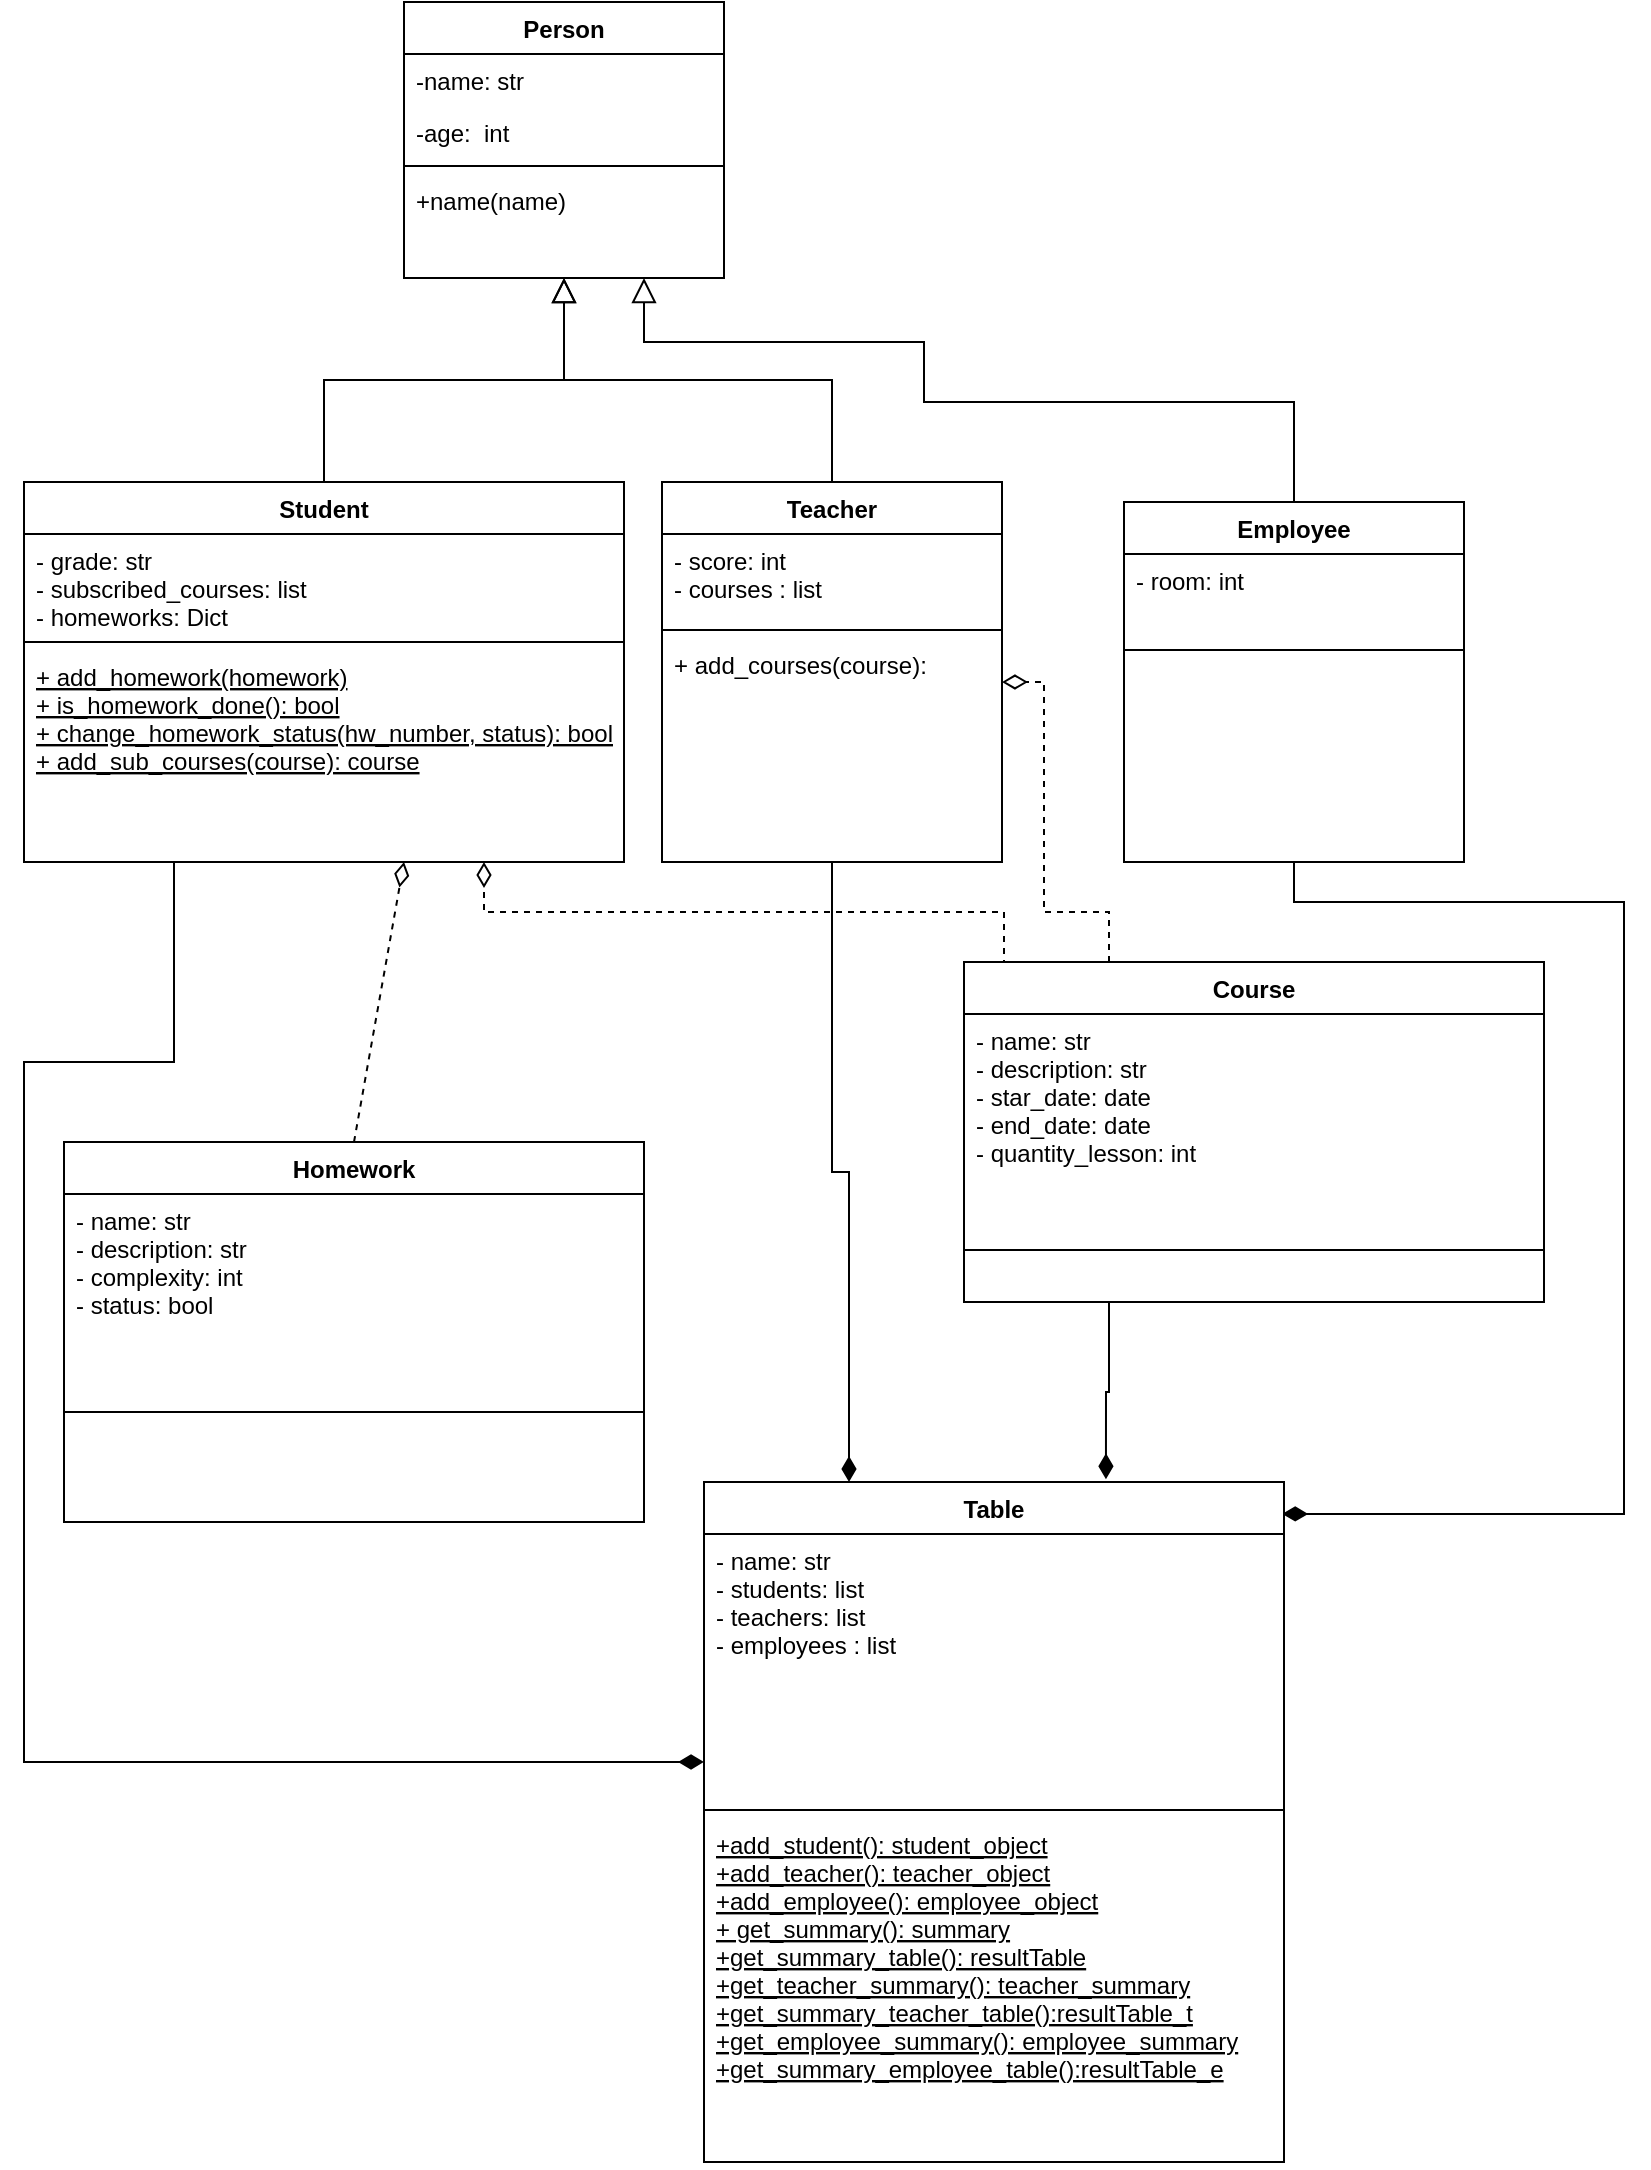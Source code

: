 <mxfile version="15.8.6"><diagram id="C5RBs43oDa-KdzZeNtuy" name="Page-1"><mxGraphModel dx="2246" dy="1224" grid="1" gridSize="10" guides="1" tooltips="1" connect="1" arrows="1" fold="1" page="1" pageScale="1" pageWidth="827" pageHeight="1169" math="0" shadow="0"><root><mxCell id="WIyWlLk6GJQsqaUBKTNV-0"/><mxCell id="WIyWlLk6GJQsqaUBKTNV-1" parent="WIyWlLk6GJQsqaUBKTNV-0"/><mxCell id="zkfFHV4jXpPFQw0GAbJ--0" value="Person" style="swimlane;fontStyle=1;align=center;verticalAlign=top;childLayout=stackLayout;horizontal=1;startSize=26;horizontalStack=0;resizeParent=1;resizeLast=0;collapsible=1;marginBottom=0;rounded=0;shadow=0;strokeWidth=1;" parent="WIyWlLk6GJQsqaUBKTNV-1" vertex="1"><mxGeometry x="200" y="30" width="160" height="138" as="geometry"><mxRectangle x="230" y="140" width="160" height="26" as="alternateBounds"/></mxGeometry></mxCell><mxCell id="zkfFHV4jXpPFQw0GAbJ--1" value="-name: str" style="text;align=left;verticalAlign=top;spacingLeft=4;spacingRight=4;overflow=hidden;rotatable=0;points=[[0,0.5],[1,0.5]];portConstraint=eastwest;" parent="zkfFHV4jXpPFQw0GAbJ--0" vertex="1"><mxGeometry y="26" width="160" height="26" as="geometry"/></mxCell><mxCell id="zkfFHV4jXpPFQw0GAbJ--2" value="-age:  int" style="text;align=left;verticalAlign=top;spacingLeft=4;spacingRight=4;overflow=hidden;rotatable=0;points=[[0,0.5],[1,0.5]];portConstraint=eastwest;rounded=0;shadow=0;html=0;" parent="zkfFHV4jXpPFQw0GAbJ--0" vertex="1"><mxGeometry y="52" width="160" height="26" as="geometry"/></mxCell><mxCell id="zkfFHV4jXpPFQw0GAbJ--4" value="" style="line;html=1;strokeWidth=1;align=left;verticalAlign=middle;spacingTop=-1;spacingLeft=3;spacingRight=3;rotatable=0;labelPosition=right;points=[];portConstraint=eastwest;" parent="zkfFHV4jXpPFQw0GAbJ--0" vertex="1"><mxGeometry y="78" width="160" height="8" as="geometry"/></mxCell><mxCell id="zkfFHV4jXpPFQw0GAbJ--5" value="+name(name)" style="text;align=left;verticalAlign=top;spacingLeft=4;spacingRight=4;overflow=hidden;rotatable=0;points=[[0,0.5],[1,0.5]];portConstraint=eastwest;" parent="zkfFHV4jXpPFQw0GAbJ--0" vertex="1"><mxGeometry y="86" width="160" height="26" as="geometry"/></mxCell><mxCell id="a3vOblxGdlT3QhPvkbDZ-29" style="edgeStyle=orthogonalEdgeStyle;rounded=0;orthogonalLoop=1;jettySize=auto;html=1;exitX=0.25;exitY=1;exitDx=0;exitDy=0;endArrow=diamondThin;endFill=1;startSize=6;endSize=10;strokeWidth=1;" edge="1" parent="WIyWlLk6GJQsqaUBKTNV-1" source="zkfFHV4jXpPFQw0GAbJ--6" target="a3vOblxGdlT3QhPvkbDZ-17"><mxGeometry relative="1" as="geometry"><Array as="points"><mxPoint x="85" y="560"/><mxPoint x="10" y="560"/><mxPoint x="10" y="910"/></Array></mxGeometry></mxCell><mxCell id="zkfFHV4jXpPFQw0GAbJ--6" value="Student" style="swimlane;fontStyle=1;align=center;verticalAlign=top;childLayout=stackLayout;horizontal=1;startSize=26;horizontalStack=0;resizeParent=1;resizeLast=0;collapsible=1;marginBottom=0;rounded=0;shadow=0;strokeWidth=1;labelBackgroundColor=none;" parent="WIyWlLk6GJQsqaUBKTNV-1" vertex="1"><mxGeometry x="10" y="270" width="300" height="190" as="geometry"><mxRectangle x="130" y="380" width="160" height="26" as="alternateBounds"/></mxGeometry></mxCell><mxCell id="zkfFHV4jXpPFQw0GAbJ--8" value="- grade: str&#10;- subscribed_courses: list&#10;- homeworks: Dict" style="text;align=left;verticalAlign=top;spacingLeft=4;spacingRight=4;overflow=hidden;rotatable=0;points=[[0,0.5],[1,0.5]];portConstraint=eastwest;rounded=0;shadow=0;html=0;" parent="zkfFHV4jXpPFQw0GAbJ--6" vertex="1"><mxGeometry y="26" width="300" height="50" as="geometry"/></mxCell><mxCell id="zkfFHV4jXpPFQw0GAbJ--9" value="" style="line;html=1;strokeWidth=1;align=left;verticalAlign=middle;spacingTop=-1;spacingLeft=3;spacingRight=3;rotatable=0;labelPosition=right;points=[];portConstraint=eastwest;" parent="zkfFHV4jXpPFQw0GAbJ--6" vertex="1"><mxGeometry y="76" width="300" height="8" as="geometry"/></mxCell><mxCell id="zkfFHV4jXpPFQw0GAbJ--10" value="+ add_homework(homework)&#10;+ is_homework_done(): bool&#10;+ change_homework_status(hw_number, status): bool&#10;+ add_sub_courses(course): course&#10;&#10;&#10;&#10;" style="text;align=left;verticalAlign=top;spacingLeft=4;spacingRight=4;overflow=hidden;rotatable=0;points=[[0,0.5],[1,0.5]];portConstraint=eastwest;fontStyle=4" parent="zkfFHV4jXpPFQw0GAbJ--6" vertex="1"><mxGeometry y="84" width="300" height="86" as="geometry"/></mxCell><mxCell id="zkfFHV4jXpPFQw0GAbJ--12" value="" style="endArrow=block;endSize=10;endFill=0;shadow=0;strokeWidth=1;rounded=0;edgeStyle=elbowEdgeStyle;elbow=vertical;" parent="WIyWlLk6GJQsqaUBKTNV-1" source="zkfFHV4jXpPFQw0GAbJ--6" target="zkfFHV4jXpPFQw0GAbJ--0" edge="1"><mxGeometry width="160" relative="1" as="geometry"><mxPoint x="200" y="203" as="sourcePoint"/><mxPoint x="200" y="203" as="targetPoint"/></mxGeometry></mxCell><mxCell id="a3vOblxGdlT3QhPvkbDZ-30" style="edgeStyle=orthogonalEdgeStyle;rounded=0;orthogonalLoop=1;jettySize=auto;html=1;exitX=0.5;exitY=1;exitDx=0;exitDy=0;entryX=0.25;entryY=0;entryDx=0;entryDy=0;endArrow=diamondThin;endFill=1;startSize=6;endSize=10;strokeWidth=1;" edge="1" parent="WIyWlLk6GJQsqaUBKTNV-1" source="zkfFHV4jXpPFQw0GAbJ--13" target="a3vOblxGdlT3QhPvkbDZ-17"><mxGeometry relative="1" as="geometry"/></mxCell><mxCell id="zkfFHV4jXpPFQw0GAbJ--13" value="Teacher" style="swimlane;fontStyle=1;align=center;verticalAlign=top;childLayout=stackLayout;horizontal=1;startSize=26;horizontalStack=0;resizeParent=1;resizeLast=0;collapsible=1;marginBottom=0;rounded=0;shadow=0;strokeWidth=1;" parent="WIyWlLk6GJQsqaUBKTNV-1" vertex="1"><mxGeometry x="329" y="270" width="170" height="190" as="geometry"><mxRectangle x="340" y="380" width="170" height="26" as="alternateBounds"/></mxGeometry></mxCell><mxCell id="zkfFHV4jXpPFQw0GAbJ--14" value="- score: int&#10;- courses : list" style="text;align=left;verticalAlign=top;spacingLeft=4;spacingRight=4;overflow=hidden;rotatable=0;points=[[0,0.5],[1,0.5]];portConstraint=eastwest;" parent="zkfFHV4jXpPFQw0GAbJ--13" vertex="1"><mxGeometry y="26" width="170" height="44" as="geometry"/></mxCell><mxCell id="zkfFHV4jXpPFQw0GAbJ--15" value="" style="line;html=1;strokeWidth=1;align=left;verticalAlign=middle;spacingTop=-1;spacingLeft=3;spacingRight=3;rotatable=0;labelPosition=right;points=[];portConstraint=eastwest;" parent="zkfFHV4jXpPFQw0GAbJ--13" vertex="1"><mxGeometry y="70" width="170" height="8" as="geometry"/></mxCell><mxCell id="a3vOblxGdlT3QhPvkbDZ-2" value="+ add_courses(course):" style="text;align=left;verticalAlign=top;spacingLeft=4;spacingRight=4;overflow=hidden;rotatable=0;points=[[0,0.5],[1,0.5]];portConstraint=eastwest;" vertex="1" parent="zkfFHV4jXpPFQw0GAbJ--13"><mxGeometry y="78" width="170" height="42" as="geometry"/></mxCell><mxCell id="zkfFHV4jXpPFQw0GAbJ--16" value="" style="endArrow=block;endSize=10;endFill=0;shadow=0;strokeWidth=1;rounded=0;edgeStyle=elbowEdgeStyle;elbow=vertical;" parent="WIyWlLk6GJQsqaUBKTNV-1" source="zkfFHV4jXpPFQw0GAbJ--13" target="zkfFHV4jXpPFQw0GAbJ--0" edge="1"><mxGeometry width="160" relative="1" as="geometry"><mxPoint x="210" y="373" as="sourcePoint"/><mxPoint x="310" y="271" as="targetPoint"/></mxGeometry></mxCell><mxCell id="a3vOblxGdlT3QhPvkbDZ-8" value="" style="edgeStyle=orthogonalEdgeStyle;rounded=0;orthogonalLoop=1;jettySize=auto;html=1;endArrow=block;endFill=0;startSize=6;strokeWidth=1;endSize=10;entryX=0.75;entryY=1;entryDx=0;entryDy=0;" edge="1" parent="WIyWlLk6GJQsqaUBKTNV-1" source="a3vOblxGdlT3QhPvkbDZ-3" target="zkfFHV4jXpPFQw0GAbJ--0"><mxGeometry relative="1" as="geometry"><mxPoint x="320" y="260" as="targetPoint"/><Array as="points"><mxPoint x="460" y="230"/><mxPoint x="460" y="200"/><mxPoint x="320" y="200"/></Array></mxGeometry></mxCell><mxCell id="a3vOblxGdlT3QhPvkbDZ-31" style="edgeStyle=orthogonalEdgeStyle;rounded=0;orthogonalLoop=1;jettySize=auto;html=1;entryX=0.997;entryY=0.047;entryDx=0;entryDy=0;entryPerimeter=0;endArrow=diamondThin;endFill=1;startSize=6;endSize=10;strokeWidth=1;" edge="1" parent="WIyWlLk6GJQsqaUBKTNV-1" target="a3vOblxGdlT3QhPvkbDZ-17"><mxGeometry relative="1" as="geometry"><mxPoint x="645" y="460" as="sourcePoint"/><Array as="points"><mxPoint x="645" y="480"/><mxPoint x="810" y="480"/><mxPoint x="810" y="786"/></Array></mxGeometry></mxCell><mxCell id="a3vOblxGdlT3QhPvkbDZ-3" value="Employee" style="swimlane;fontStyle=1;align=center;verticalAlign=top;childLayout=stackLayout;horizontal=1;startSize=26;horizontalStack=0;resizeParent=1;resizeLast=0;collapsible=1;marginBottom=0;rounded=0;shadow=0;strokeWidth=1;" vertex="1" parent="WIyWlLk6GJQsqaUBKTNV-1"><mxGeometry x="560" y="280" width="170" height="180" as="geometry"><mxRectangle x="540" y="360" width="170" height="26" as="alternateBounds"/></mxGeometry></mxCell><mxCell id="a3vOblxGdlT3QhPvkbDZ-4" value="- room: int" style="text;align=left;verticalAlign=top;spacingLeft=4;spacingRight=4;overflow=hidden;rotatable=0;points=[[0,0.5],[1,0.5]];portConstraint=eastwest;" vertex="1" parent="a3vOblxGdlT3QhPvkbDZ-3"><mxGeometry y="26" width="170" height="44" as="geometry"/></mxCell><mxCell id="a3vOblxGdlT3QhPvkbDZ-5" value="" style="line;html=1;strokeWidth=1;align=left;verticalAlign=middle;spacingTop=-1;spacingLeft=3;spacingRight=3;rotatable=0;labelPosition=right;points=[];portConstraint=eastwest;" vertex="1" parent="a3vOblxGdlT3QhPvkbDZ-3"><mxGeometry y="70" width="170" height="8" as="geometry"/></mxCell><mxCell id="a3vOblxGdlT3QhPvkbDZ-9" value="Homework" style="swimlane;fontStyle=1;align=center;verticalAlign=top;childLayout=stackLayout;horizontal=1;startSize=26;horizontalStack=0;resizeParent=1;resizeLast=0;collapsible=1;marginBottom=0;rounded=0;shadow=0;strokeWidth=1;labelBackgroundColor=none;" vertex="1" parent="WIyWlLk6GJQsqaUBKTNV-1"><mxGeometry x="30" y="600" width="290" height="190" as="geometry"><mxRectangle x="130" y="380" width="160" height="26" as="alternateBounds"/></mxGeometry></mxCell><mxCell id="a3vOblxGdlT3QhPvkbDZ-21" value="- name: str&#10;- description: str&#10;- complexity: int&#10;- status: bool" style="text;align=left;verticalAlign=top;spacingLeft=4;spacingRight=4;overflow=hidden;rotatable=0;points=[[0,0.5],[1,0.5]];portConstraint=eastwest;rounded=0;shadow=0;html=0;" vertex="1" parent="a3vOblxGdlT3QhPvkbDZ-9"><mxGeometry y="26" width="290" height="84" as="geometry"/></mxCell><mxCell id="a3vOblxGdlT3QhPvkbDZ-11" value="" style="line;html=1;strokeWidth=1;align=left;verticalAlign=middle;spacingTop=-1;spacingLeft=3;spacingRight=3;rotatable=0;labelPosition=right;points=[];portConstraint=eastwest;" vertex="1" parent="a3vOblxGdlT3QhPvkbDZ-9"><mxGeometry y="110" width="290" height="50" as="geometry"/></mxCell><mxCell id="a3vOblxGdlT3QhPvkbDZ-26" style="edgeStyle=orthogonalEdgeStyle;rounded=0;orthogonalLoop=1;jettySize=auto;html=1;exitX=0;exitY=0;exitDx=0;exitDy=0;endArrow=diamondThin;endFill=0;startSize=6;endSize=10;strokeWidth=1;dashed=1;" edge="1" parent="WIyWlLk6GJQsqaUBKTNV-1" source="a3vOblxGdlT3QhPvkbDZ-13"><mxGeometry relative="1" as="geometry"><mxPoint x="240" y="460" as="targetPoint"/><Array as="points"><mxPoint x="500" y="510"/><mxPoint x="500" y="485"/><mxPoint x="240" y="485"/></Array></mxGeometry></mxCell><mxCell id="a3vOblxGdlT3QhPvkbDZ-27" style="edgeStyle=orthogonalEdgeStyle;rounded=0;orthogonalLoop=1;jettySize=auto;html=1;exitX=0.25;exitY=0;exitDx=0;exitDy=0;endArrow=diamondThin;endFill=0;startSize=6;endSize=10;strokeWidth=1;dashed=1;" edge="1" parent="WIyWlLk6GJQsqaUBKTNV-1" source="a3vOblxGdlT3QhPvkbDZ-13"><mxGeometry relative="1" as="geometry"><mxPoint x="499" y="370" as="targetPoint"/><Array as="points"><mxPoint x="553" y="485"/><mxPoint x="520" y="485"/><mxPoint x="520" y="370"/></Array></mxGeometry></mxCell><mxCell id="a3vOblxGdlT3QhPvkbDZ-32" style="edgeStyle=orthogonalEdgeStyle;rounded=0;orthogonalLoop=1;jettySize=auto;html=1;exitX=0.25;exitY=1;exitDx=0;exitDy=0;entryX=0.693;entryY=-0.004;entryDx=0;entryDy=0;entryPerimeter=0;endArrow=diamondThin;endFill=1;startSize=6;endSize=10;strokeWidth=1;" edge="1" parent="WIyWlLk6GJQsqaUBKTNV-1" source="a3vOblxGdlT3QhPvkbDZ-13" target="a3vOblxGdlT3QhPvkbDZ-17"><mxGeometry relative="1" as="geometry"/></mxCell><mxCell id="a3vOblxGdlT3QhPvkbDZ-13" value="Course" style="swimlane;fontStyle=1;align=center;verticalAlign=top;childLayout=stackLayout;horizontal=1;startSize=26;horizontalStack=0;resizeParent=1;resizeLast=0;collapsible=1;marginBottom=0;rounded=0;shadow=0;strokeWidth=1;labelBackgroundColor=none;" vertex="1" parent="WIyWlLk6GJQsqaUBKTNV-1"><mxGeometry x="480" y="510" width="290" height="170" as="geometry"><mxRectangle x="130" y="380" width="160" height="26" as="alternateBounds"/></mxGeometry></mxCell><mxCell id="a3vOblxGdlT3QhPvkbDZ-14" value="- name: str&#10;- description: str&#10;- star_date: date&#10;- end_date: date&#10;- quantity_lesson: int" style="text;align=left;verticalAlign=top;spacingLeft=4;spacingRight=4;overflow=hidden;rotatable=0;points=[[0,0.5],[1,0.5]];portConstraint=eastwest;rounded=0;shadow=0;html=0;" vertex="1" parent="a3vOblxGdlT3QhPvkbDZ-13"><mxGeometry y="26" width="290" height="114" as="geometry"/></mxCell><mxCell id="a3vOblxGdlT3QhPvkbDZ-15" value="" style="line;html=1;strokeWidth=1;align=left;verticalAlign=middle;spacingTop=-1;spacingLeft=3;spacingRight=3;rotatable=0;labelPosition=right;points=[];portConstraint=eastwest;" vertex="1" parent="a3vOblxGdlT3QhPvkbDZ-13"><mxGeometry y="140" width="290" height="8" as="geometry"/></mxCell><mxCell id="a3vOblxGdlT3QhPvkbDZ-17" value="Table" style="swimlane;fontStyle=1;align=center;verticalAlign=top;childLayout=stackLayout;horizontal=1;startSize=26;horizontalStack=0;resizeParent=1;resizeLast=0;collapsible=1;marginBottom=0;rounded=0;shadow=0;strokeWidth=1;labelBackgroundColor=none;" vertex="1" parent="WIyWlLk6GJQsqaUBKTNV-1"><mxGeometry x="350" y="770" width="290" height="340" as="geometry"><mxRectangle x="130" y="380" width="160" height="26" as="alternateBounds"/></mxGeometry></mxCell><mxCell id="a3vOblxGdlT3QhPvkbDZ-18" value="- name: str&#10;- students: list&#10;- teachers: list&#10;- employees : list" style="text;align=left;verticalAlign=top;spacingLeft=4;spacingRight=4;overflow=hidden;rotatable=0;points=[[0,0.5],[1,0.5]];portConstraint=eastwest;rounded=0;shadow=0;html=0;" vertex="1" parent="a3vOblxGdlT3QhPvkbDZ-17"><mxGeometry y="26" width="290" height="134" as="geometry"/></mxCell><mxCell id="a3vOblxGdlT3QhPvkbDZ-19" value="" style="line;html=1;strokeWidth=1;align=left;verticalAlign=middle;spacingTop=-1;spacingLeft=3;spacingRight=3;rotatable=0;labelPosition=right;points=[];portConstraint=eastwest;" vertex="1" parent="a3vOblxGdlT3QhPvkbDZ-17"><mxGeometry y="160" width="290" height="8" as="geometry"/></mxCell><mxCell id="a3vOblxGdlT3QhPvkbDZ-20" value="+add_student(): student_object&#10;+add_teacher(): teacher_object&#10;+add_employee(): employee_object&#10;+ get_summary(): summary&#10;+get_summary_table(): resultTable&#10;+get_teacher_summary(): teacher_summary&#10;+get_summary_teacher_table():resultTable_t&#10;+get_employee_summary(): employee_summary&#10;+get_summary_employee_table():resultTable_e&#10;&#10;" style="text;align=left;verticalAlign=top;spacingLeft=4;spacingRight=4;overflow=hidden;rotatable=0;points=[[0,0.5],[1,0.5]];portConstraint=eastwest;fontStyle=4" vertex="1" parent="a3vOblxGdlT3QhPvkbDZ-17"><mxGeometry y="168" width="290" height="172" as="geometry"/></mxCell><mxCell id="a3vOblxGdlT3QhPvkbDZ-24" value="" style="endArrow=diamondThin;dashed=1;html=1;rounded=0;startSize=6;endSize=10;strokeWidth=1;endFill=0;exitX=0.5;exitY=0;exitDx=0;exitDy=0;" edge="1" parent="WIyWlLk6GJQsqaUBKTNV-1" source="a3vOblxGdlT3QhPvkbDZ-9"><mxGeometry width="50" height="50" relative="1" as="geometry"><mxPoint x="140" y="520" as="sourcePoint"/><mxPoint x="200" y="460" as="targetPoint"/></mxGeometry></mxCell></root></mxGraphModel></diagram></mxfile>